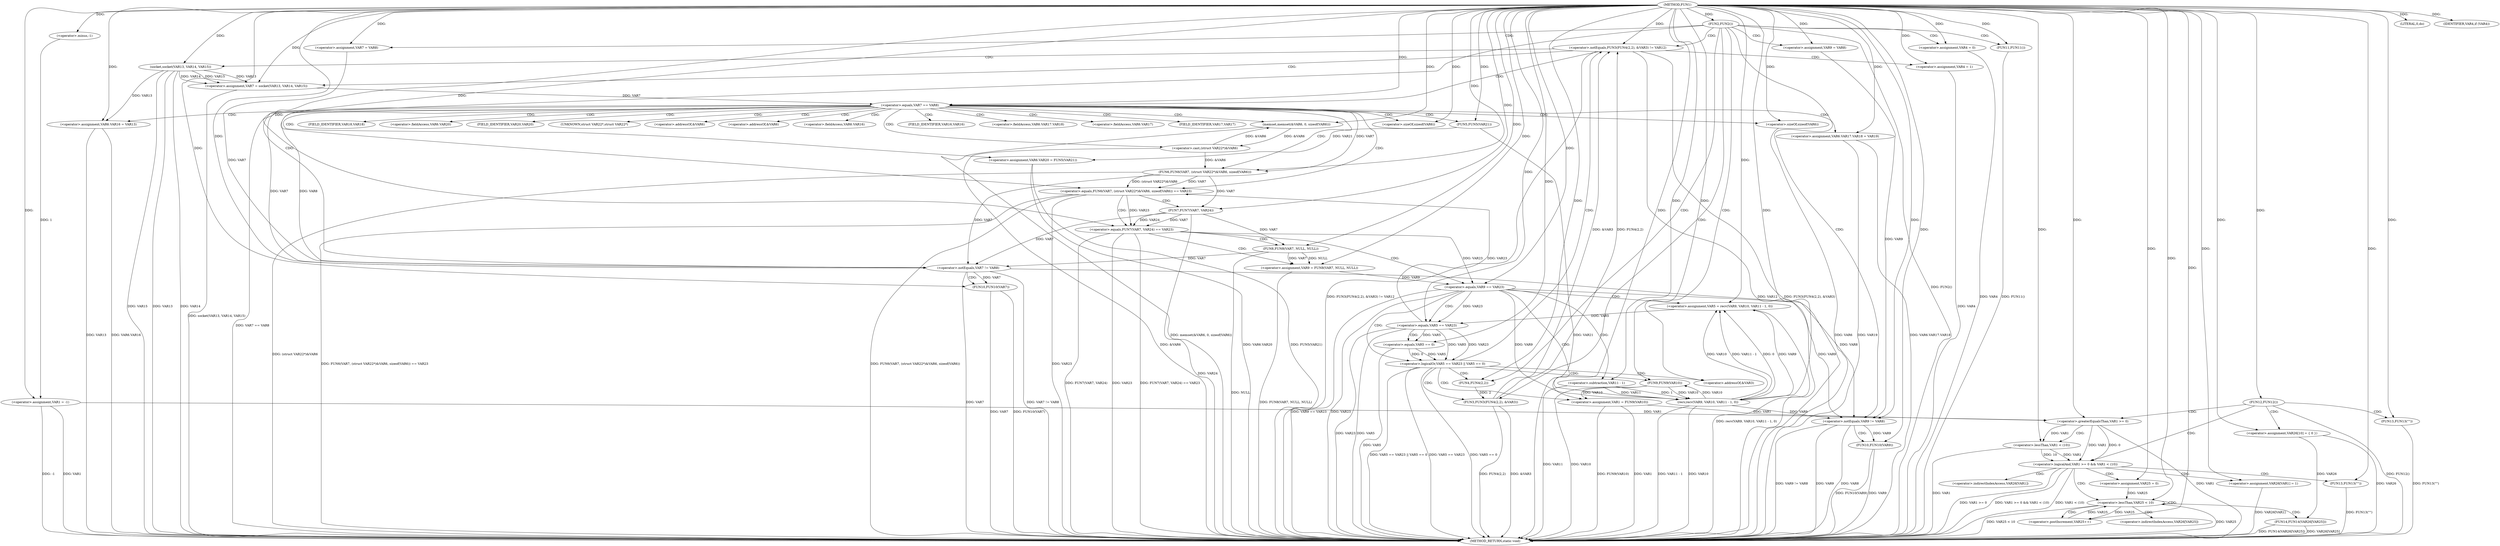 digraph FUN1 {  
"1000100" [label = "(METHOD,FUN1)" ]
"1000298" [label = "(METHOD_RETURN,static void)" ]
"1000103" [label = "(<operator>.assignment,VAR1 = -1)" ]
"1000105" [label = "(<operator>.minus,-1)" ]
"1000108" [label = "(FUN2,FUN2())" ]
"1000113" [label = "(<operator>.assignment,VAR4 = 0)" ]
"1000119" [label = "(<operator>.assignment,VAR7 = VAR8)" ]
"1000123" [label = "(<operator>.assignment,VAR9 = VAR8)" ]
"1000130" [label = "(<operator>.notEquals,FUN3(FUN4(2,2), &VAR3) != VAR12)" ]
"1000131" [label = "(FUN3,FUN3(FUN4(2,2), &VAR3))" ]
"1000132" [label = "(FUN4,FUN4(2,2))" ]
"1000140" [label = "(<operator>.assignment,VAR4 = 1)" ]
"1000143" [label = "(<operator>.assignment,VAR7 = socket(VAR13, VAR14, VAR15))" ]
"1000145" [label = "(socket,socket(VAR13, VAR14, VAR15))" ]
"1000150" [label = "(<operator>.equals,VAR7 == VAR8)" ]
"1000155" [label = "(memset,memset(&VAR6, 0, sizeof(VAR6)))" ]
"1000159" [label = "(<operator>.sizeOf,sizeof(VAR6))" ]
"1000161" [label = "(<operator>.assignment,VAR6.VAR16 = VAR13)" ]
"1000166" [label = "(<operator>.assignment,VAR6.VAR17.VAR18 = VAR19)" ]
"1000173" [label = "(<operator>.assignment,VAR6.VAR20 = FUN5(VAR21))" ]
"1000177" [label = "(FUN5,FUN5(VAR21))" ]
"1000180" [label = "(<operator>.equals,FUN6(VAR7, (struct VAR22*)&VAR6, sizeof(VAR6)) == VAR23)" ]
"1000181" [label = "(FUN6,FUN6(VAR7, (struct VAR22*)&VAR6, sizeof(VAR6)))" ]
"1000183" [label = "(<operator>.cast,(struct VAR22*)&VAR6)" ]
"1000187" [label = "(<operator>.sizeOf,sizeof(VAR6))" ]
"1000193" [label = "(<operator>.equals,FUN7(VAR7, VAR24) == VAR23)" ]
"1000194" [label = "(FUN7,FUN7(VAR7, VAR24))" ]
"1000200" [label = "(<operator>.assignment,VAR9 = FUN8(VAR7, NULL, NULL))" ]
"1000202" [label = "(FUN8,FUN8(VAR7, NULL, NULL))" ]
"1000207" [label = "(<operator>.equals,VAR9 == VAR23)" ]
"1000212" [label = "(<operator>.assignment,VAR5 = recv(VAR9, VAR10, VAR11 - 1, 0))" ]
"1000214" [label = "(recv,recv(VAR9, VAR10, VAR11 - 1, 0))" ]
"1000217" [label = "(<operator>.subtraction,VAR11 - 1)" ]
"1000222" [label = "(<operator>.logicalOr,VAR5 == VAR23 || VAR5 == 0)" ]
"1000223" [label = "(<operator>.equals,VAR5 == VAR23)" ]
"1000226" [label = "(<operator>.equals,VAR5 == 0)" ]
"1000231" [label = "(<operator>.assignment,VAR1 = FUN9(VAR10))" ]
"1000233" [label = "(FUN9,FUN9(VAR10))" ]
"1000235" [label = "(LITERAL,0,do)" ]
"1000237" [label = "(<operator>.notEquals,VAR7 != VAR8)" ]
"1000241" [label = "(FUN10,FUN10(VAR7))" ]
"1000244" [label = "(<operator>.notEquals,VAR9 != VAR8)" ]
"1000248" [label = "(FUN10,FUN10(VAR9))" ]
"1000251" [label = "(IDENTIFIER,VAR4,if (VAR4))" ]
"1000253" [label = "(FUN11,FUN11())" ]
"1000255" [label = "(FUN12,FUN12())" ]
"1000257" [label = "(FUN13,FUN13(\"\"))" ]
"1000264" [label = "(<operator>.assignment,VAR26[10] = { 0 })" ]
"1000267" [label = "(<operator>.logicalAnd,VAR1 >= 0 && VAR1 < (10))" ]
"1000268" [label = "(<operator>.greaterEqualsThan,VAR1 >= 0)" ]
"1000271" [label = "(<operator>.lessThan,VAR1 < (10))" ]
"1000275" [label = "(<operator>.assignment,VAR26[VAR1] = 1)" ]
"1000281" [label = "(<operator>.assignment,VAR25 = 0)" ]
"1000284" [label = "(<operator>.lessThan,VAR25 < 10)" ]
"1000287" [label = "(<operator>.postIncrement,VAR25++)" ]
"1000290" [label = "(FUN14,FUN14(VAR26[VAR25]))" ]
"1000296" [label = "(FUN13,FUN13(\"\"))" ]
"1000135" [label = "(<operator>.addressOf,&VAR3)" ]
"1000156" [label = "(<operator>.addressOf,&VAR6)" ]
"1000162" [label = "(<operator>.fieldAccess,VAR6.VAR16)" ]
"1000164" [label = "(FIELD_IDENTIFIER,VAR16,VAR16)" ]
"1000167" [label = "(<operator>.fieldAccess,VAR6.VAR17.VAR18)" ]
"1000168" [label = "(<operator>.fieldAccess,VAR6.VAR17)" ]
"1000170" [label = "(FIELD_IDENTIFIER,VAR17,VAR17)" ]
"1000171" [label = "(FIELD_IDENTIFIER,VAR18,VAR18)" ]
"1000174" [label = "(<operator>.fieldAccess,VAR6.VAR20)" ]
"1000176" [label = "(FIELD_IDENTIFIER,VAR20,VAR20)" ]
"1000184" [label = "(UNKNOWN,struct VAR22*,struct VAR22*)" ]
"1000185" [label = "(<operator>.addressOf,&VAR6)" ]
"1000276" [label = "(<operator>.indirectIndexAccess,VAR26[VAR1])" ]
"1000291" [label = "(<operator>.indirectIndexAccess,VAR26[VAR25])" ]
  "1000183" -> "1000298"  [ label = "DDG: &VAR6"] 
  "1000180" -> "1000298"  [ label = "DDG: FUN6(VAR7, (struct VAR22*)&VAR6, sizeof(VAR6))"] 
  "1000207" -> "1000298"  [ label = "DDG: VAR9 == VAR23"] 
  "1000275" -> "1000298"  [ label = "DDG: VAR26[VAR1]"] 
  "1000271" -> "1000298"  [ label = "DDG: VAR1"] 
  "1000248" -> "1000298"  [ label = "DDG: FUN10(VAR9)"] 
  "1000187" -> "1000298"  [ label = "DDG: VAR6"] 
  "1000177" -> "1000298"  [ label = "DDG: VAR21"] 
  "1000130" -> "1000298"  [ label = "DDG: FUN3(FUN4(2,2), &VAR3) != VAR12"] 
  "1000290" -> "1000298"  [ label = "DDG: VAR26[VAR25]"] 
  "1000166" -> "1000298"  [ label = "DDG: VAR19"] 
  "1000223" -> "1000298"  [ label = "DDG: VAR23"] 
  "1000193" -> "1000298"  [ label = "DDG: FUN7(VAR7, VAR24)"] 
  "1000226" -> "1000298"  [ label = "DDG: VAR5"] 
  "1000222" -> "1000298"  [ label = "DDG: VAR5 == VAR23"] 
  "1000108" -> "1000298"  [ label = "DDG: FUN2()"] 
  "1000237" -> "1000298"  [ label = "DDG: VAR7 != VAR8"] 
  "1000207" -> "1000298"  [ label = "DDG: VAR23"] 
  "1000284" -> "1000298"  [ label = "DDG: VAR25"] 
  "1000284" -> "1000298"  [ label = "DDG: VAR25 < 10"] 
  "1000231" -> "1000298"  [ label = "DDG: FUN9(VAR10)"] 
  "1000253" -> "1000298"  [ label = "DDG: FUN11()"] 
  "1000290" -> "1000298"  [ label = "DDG: FUN14(VAR26[VAR25])"] 
  "1000214" -> "1000298"  [ label = "DDG: VAR10"] 
  "1000296" -> "1000298"  [ label = "DDG: FUN13(\"\")"] 
  "1000255" -> "1000298"  [ label = "DDG: FUN12()"] 
  "1000103" -> "1000298"  [ label = "DDG: VAR1"] 
  "1000103" -> "1000298"  [ label = "DDG: -1"] 
  "1000222" -> "1000298"  [ label = "DDG: VAR5 == 0"] 
  "1000214" -> "1000298"  [ label = "DDG: VAR11 - 1"] 
  "1000212" -> "1000298"  [ label = "DDG: recv(VAR9, VAR10, VAR11 - 1, 0)"] 
  "1000180" -> "1000298"  [ label = "DDG: VAR23"] 
  "1000237" -> "1000298"  [ label = "DDG: VAR7"] 
  "1000113" -> "1000298"  [ label = "DDG: VAR4"] 
  "1000131" -> "1000298"  [ label = "DDG: FUN4(2,2)"] 
  "1000140" -> "1000298"  [ label = "DDG: VAR4"] 
  "1000264" -> "1000298"  [ label = "DDG: VAR26"] 
  "1000268" -> "1000298"  [ label = "DDG: VAR1"] 
  "1000267" -> "1000298"  [ label = "DDG: VAR1 >= 0"] 
  "1000155" -> "1000298"  [ label = "DDG: memset(&VAR6, 0, sizeof(VAR6))"] 
  "1000166" -> "1000298"  [ label = "DDG: VAR6.VAR17.VAR18"] 
  "1000267" -> "1000298"  [ label = "DDG: VAR1 >= 0 && VAR1 < (10)"] 
  "1000180" -> "1000298"  [ label = "DDG: FUN6(VAR7, (struct VAR22*)&VAR6, sizeof(VAR6)) == VAR23"] 
  "1000217" -> "1000298"  [ label = "DDG: VAR11"] 
  "1000222" -> "1000298"  [ label = "DDG: VAR5 == VAR23 || VAR5 == 0"] 
  "1000145" -> "1000298"  [ label = "DDG: VAR15"] 
  "1000193" -> "1000298"  [ label = "DDG: VAR23"] 
  "1000231" -> "1000298"  [ label = "DDG: VAR1"] 
  "1000131" -> "1000298"  [ label = "DDG: &VAR3"] 
  "1000193" -> "1000298"  [ label = "DDG: FUN7(VAR7, VAR24) == VAR23"] 
  "1000233" -> "1000298"  [ label = "DDG: VAR10"] 
  "1000241" -> "1000298"  [ label = "DDG: VAR7"] 
  "1000143" -> "1000298"  [ label = "DDG: socket(VAR13, VAR14, VAR15)"] 
  "1000173" -> "1000298"  [ label = "DDG: FUN5(VAR21)"] 
  "1000244" -> "1000298"  [ label = "DDG: VAR9 != VAR8"] 
  "1000150" -> "1000298"  [ label = "DDG: VAR7 == VAR8"] 
  "1000257" -> "1000298"  [ label = "DDG: FUN13(\"\")"] 
  "1000202" -> "1000298"  [ label = "DDG: NULL"] 
  "1000244" -> "1000298"  [ label = "DDG: VAR9"] 
  "1000194" -> "1000298"  [ label = "DDG: VAR24"] 
  "1000161" -> "1000298"  [ label = "DDG: VAR6.VAR16"] 
  "1000244" -> "1000298"  [ label = "DDG: VAR8"] 
  "1000145" -> "1000298"  [ label = "DDG: VAR13"] 
  "1000241" -> "1000298"  [ label = "DDG: FUN10(VAR7)"] 
  "1000145" -> "1000298"  [ label = "DDG: VAR14"] 
  "1000267" -> "1000298"  [ label = "DDG: VAR1 < (10)"] 
  "1000181" -> "1000298"  [ label = "DDG: (struct VAR22*)&VAR6"] 
  "1000173" -> "1000298"  [ label = "DDG: VAR6.VAR20"] 
  "1000130" -> "1000298"  [ label = "DDG: VAR12"] 
  "1000248" -> "1000298"  [ label = "DDG: VAR9"] 
  "1000223" -> "1000298"  [ label = "DDG: VAR5"] 
  "1000161" -> "1000298"  [ label = "DDG: VAR13"] 
  "1000130" -> "1000298"  [ label = "DDG: FUN3(FUN4(2,2), &VAR3)"] 
  "1000200" -> "1000298"  [ label = "DDG: FUN8(VAR7, NULL, NULL)"] 
  "1000105" -> "1000103"  [ label = "DDG: 1"] 
  "1000100" -> "1000103"  [ label = "DDG: "] 
  "1000100" -> "1000105"  [ label = "DDG: "] 
  "1000100" -> "1000108"  [ label = "DDG: "] 
  "1000100" -> "1000113"  [ label = "DDG: "] 
  "1000100" -> "1000119"  [ label = "DDG: "] 
  "1000100" -> "1000123"  [ label = "DDG: "] 
  "1000131" -> "1000130"  [ label = "DDG: FUN4(2,2)"] 
  "1000131" -> "1000130"  [ label = "DDG: &VAR3"] 
  "1000132" -> "1000131"  [ label = "DDG: 2"] 
  "1000100" -> "1000132"  [ label = "DDG: "] 
  "1000100" -> "1000130"  [ label = "DDG: "] 
  "1000100" -> "1000140"  [ label = "DDG: "] 
  "1000145" -> "1000143"  [ label = "DDG: VAR13"] 
  "1000145" -> "1000143"  [ label = "DDG: VAR14"] 
  "1000145" -> "1000143"  [ label = "DDG: VAR15"] 
  "1000100" -> "1000143"  [ label = "DDG: "] 
  "1000100" -> "1000145"  [ label = "DDG: "] 
  "1000143" -> "1000150"  [ label = "DDG: VAR7"] 
  "1000100" -> "1000150"  [ label = "DDG: "] 
  "1000183" -> "1000155"  [ label = "DDG: &VAR6"] 
  "1000100" -> "1000155"  [ label = "DDG: "] 
  "1000100" -> "1000159"  [ label = "DDG: "] 
  "1000145" -> "1000161"  [ label = "DDG: VAR13"] 
  "1000100" -> "1000161"  [ label = "DDG: "] 
  "1000100" -> "1000166"  [ label = "DDG: "] 
  "1000177" -> "1000173"  [ label = "DDG: VAR21"] 
  "1000100" -> "1000177"  [ label = "DDG: "] 
  "1000181" -> "1000180"  [ label = "DDG: VAR7"] 
  "1000181" -> "1000180"  [ label = "DDG: (struct VAR22*)&VAR6"] 
  "1000150" -> "1000181"  [ label = "DDG: VAR7"] 
  "1000100" -> "1000181"  [ label = "DDG: "] 
  "1000183" -> "1000181"  [ label = "DDG: &VAR6"] 
  "1000155" -> "1000183"  [ label = "DDG: &VAR6"] 
  "1000100" -> "1000187"  [ label = "DDG: "] 
  "1000223" -> "1000180"  [ label = "DDG: VAR23"] 
  "1000100" -> "1000180"  [ label = "DDG: "] 
  "1000194" -> "1000193"  [ label = "DDG: VAR7"] 
  "1000194" -> "1000193"  [ label = "DDG: VAR24"] 
  "1000181" -> "1000194"  [ label = "DDG: VAR7"] 
  "1000100" -> "1000194"  [ label = "DDG: "] 
  "1000180" -> "1000193"  [ label = "DDG: VAR23"] 
  "1000100" -> "1000193"  [ label = "DDG: "] 
  "1000202" -> "1000200"  [ label = "DDG: VAR7"] 
  "1000202" -> "1000200"  [ label = "DDG: NULL"] 
  "1000100" -> "1000200"  [ label = "DDG: "] 
  "1000194" -> "1000202"  [ label = "DDG: VAR7"] 
  "1000100" -> "1000202"  [ label = "DDG: "] 
  "1000200" -> "1000207"  [ label = "DDG: VAR9"] 
  "1000100" -> "1000207"  [ label = "DDG: "] 
  "1000193" -> "1000207"  [ label = "DDG: VAR23"] 
  "1000214" -> "1000212"  [ label = "DDG: VAR9"] 
  "1000214" -> "1000212"  [ label = "DDG: VAR10"] 
  "1000214" -> "1000212"  [ label = "DDG: VAR11 - 1"] 
  "1000214" -> "1000212"  [ label = "DDG: 0"] 
  "1000100" -> "1000212"  [ label = "DDG: "] 
  "1000207" -> "1000214"  [ label = "DDG: VAR9"] 
  "1000100" -> "1000214"  [ label = "DDG: "] 
  "1000233" -> "1000214"  [ label = "DDG: VAR10"] 
  "1000217" -> "1000214"  [ label = "DDG: VAR11"] 
  "1000217" -> "1000214"  [ label = "DDG: 1"] 
  "1000100" -> "1000217"  [ label = "DDG: "] 
  "1000223" -> "1000222"  [ label = "DDG: VAR5"] 
  "1000223" -> "1000222"  [ label = "DDG: VAR23"] 
  "1000212" -> "1000223"  [ label = "DDG: VAR5"] 
  "1000100" -> "1000223"  [ label = "DDG: "] 
  "1000207" -> "1000223"  [ label = "DDG: VAR23"] 
  "1000226" -> "1000222"  [ label = "DDG: VAR5"] 
  "1000226" -> "1000222"  [ label = "DDG: 0"] 
  "1000223" -> "1000226"  [ label = "DDG: VAR5"] 
  "1000100" -> "1000226"  [ label = "DDG: "] 
  "1000233" -> "1000231"  [ label = "DDG: VAR10"] 
  "1000100" -> "1000231"  [ label = "DDG: "] 
  "1000214" -> "1000233"  [ label = "DDG: VAR10"] 
  "1000100" -> "1000233"  [ label = "DDG: "] 
  "1000100" -> "1000235"  [ label = "DDG: "] 
  "1000181" -> "1000237"  [ label = "DDG: VAR7"] 
  "1000150" -> "1000237"  [ label = "DDG: VAR7"] 
  "1000194" -> "1000237"  [ label = "DDG: VAR7"] 
  "1000202" -> "1000237"  [ label = "DDG: VAR7"] 
  "1000119" -> "1000237"  [ label = "DDG: VAR7"] 
  "1000100" -> "1000237"  [ label = "DDG: "] 
  "1000150" -> "1000237"  [ label = "DDG: VAR8"] 
  "1000237" -> "1000241"  [ label = "DDG: VAR7"] 
  "1000100" -> "1000241"  [ label = "DDG: "] 
  "1000207" -> "1000244"  [ label = "DDG: VAR9"] 
  "1000214" -> "1000244"  [ label = "DDG: VAR9"] 
  "1000123" -> "1000244"  [ label = "DDG: VAR9"] 
  "1000100" -> "1000244"  [ label = "DDG: "] 
  "1000237" -> "1000244"  [ label = "DDG: VAR8"] 
  "1000244" -> "1000248"  [ label = "DDG: VAR9"] 
  "1000100" -> "1000248"  [ label = "DDG: "] 
  "1000100" -> "1000251"  [ label = "DDG: "] 
  "1000100" -> "1000253"  [ label = "DDG: "] 
  "1000100" -> "1000255"  [ label = "DDG: "] 
  "1000100" -> "1000257"  [ label = "DDG: "] 
  "1000100" -> "1000264"  [ label = "DDG: "] 
  "1000268" -> "1000267"  [ label = "DDG: VAR1"] 
  "1000268" -> "1000267"  [ label = "DDG: 0"] 
  "1000103" -> "1000268"  [ label = "DDG: VAR1"] 
  "1000231" -> "1000268"  [ label = "DDG: VAR1"] 
  "1000100" -> "1000268"  [ label = "DDG: "] 
  "1000271" -> "1000267"  [ label = "DDG: VAR1"] 
  "1000271" -> "1000267"  [ label = "DDG: 10"] 
  "1000268" -> "1000271"  [ label = "DDG: VAR1"] 
  "1000100" -> "1000271"  [ label = "DDG: "] 
  "1000100" -> "1000275"  [ label = "DDG: "] 
  "1000100" -> "1000281"  [ label = "DDG: "] 
  "1000281" -> "1000284"  [ label = "DDG: VAR25"] 
  "1000287" -> "1000284"  [ label = "DDG: VAR25"] 
  "1000100" -> "1000284"  [ label = "DDG: "] 
  "1000284" -> "1000287"  [ label = "DDG: VAR25"] 
  "1000100" -> "1000287"  [ label = "DDG: "] 
  "1000264" -> "1000290"  [ label = "DDG: VAR26"] 
  "1000100" -> "1000296"  [ label = "DDG: "] 
  "1000108" -> "1000244"  [ label = "CDG: "] 
  "1000108" -> "1000132"  [ label = "CDG: "] 
  "1000108" -> "1000123"  [ label = "CDG: "] 
  "1000108" -> "1000130"  [ label = "CDG: "] 
  "1000108" -> "1000119"  [ label = "CDG: "] 
  "1000108" -> "1000135"  [ label = "CDG: "] 
  "1000108" -> "1000131"  [ label = "CDG: "] 
  "1000108" -> "1000113"  [ label = "CDG: "] 
  "1000108" -> "1000237"  [ label = "CDG: "] 
  "1000108" -> "1000253"  [ label = "CDG: "] 
  "1000130" -> "1000150"  [ label = "CDG: "] 
  "1000130" -> "1000145"  [ label = "CDG: "] 
  "1000130" -> "1000143"  [ label = "CDG: "] 
  "1000130" -> "1000140"  [ label = "CDG: "] 
  "1000150" -> "1000164"  [ label = "CDG: "] 
  "1000150" -> "1000174"  [ label = "CDG: "] 
  "1000150" -> "1000156"  [ label = "CDG: "] 
  "1000150" -> "1000161"  [ label = "CDG: "] 
  "1000150" -> "1000166"  [ label = "CDG: "] 
  "1000150" -> "1000180"  [ label = "CDG: "] 
  "1000150" -> "1000183"  [ label = "CDG: "] 
  "1000150" -> "1000167"  [ label = "CDG: "] 
  "1000150" -> "1000176"  [ label = "CDG: "] 
  "1000150" -> "1000187"  [ label = "CDG: "] 
  "1000150" -> "1000185"  [ label = "CDG: "] 
  "1000150" -> "1000168"  [ label = "CDG: "] 
  "1000150" -> "1000159"  [ label = "CDG: "] 
  "1000150" -> "1000173"  [ label = "CDG: "] 
  "1000150" -> "1000155"  [ label = "CDG: "] 
  "1000150" -> "1000170"  [ label = "CDG: "] 
  "1000150" -> "1000171"  [ label = "CDG: "] 
  "1000150" -> "1000184"  [ label = "CDG: "] 
  "1000150" -> "1000177"  [ label = "CDG: "] 
  "1000150" -> "1000162"  [ label = "CDG: "] 
  "1000150" -> "1000181"  [ label = "CDG: "] 
  "1000180" -> "1000194"  [ label = "CDG: "] 
  "1000180" -> "1000193"  [ label = "CDG: "] 
  "1000193" -> "1000200"  [ label = "CDG: "] 
  "1000193" -> "1000207"  [ label = "CDG: "] 
  "1000193" -> "1000202"  [ label = "CDG: "] 
  "1000207" -> "1000222"  [ label = "CDG: "] 
  "1000207" -> "1000214"  [ label = "CDG: "] 
  "1000207" -> "1000217"  [ label = "CDG: "] 
  "1000207" -> "1000212"  [ label = "CDG: "] 
  "1000207" -> "1000223"  [ label = "CDG: "] 
  "1000222" -> "1000233"  [ label = "CDG: "] 
  "1000222" -> "1000231"  [ label = "CDG: "] 
  "1000222" -> "1000132"  [ label = "CDG: "] 
  "1000222" -> "1000130"  [ label = "CDG: "] 
  "1000222" -> "1000135"  [ label = "CDG: "] 
  "1000222" -> "1000131"  [ label = "CDG: "] 
  "1000223" -> "1000226"  [ label = "CDG: "] 
  "1000237" -> "1000241"  [ label = "CDG: "] 
  "1000244" -> "1000248"  [ label = "CDG: "] 
  "1000255" -> "1000268"  [ label = "CDG: "] 
  "1000255" -> "1000267"  [ label = "CDG: "] 
  "1000255" -> "1000257"  [ label = "CDG: "] 
  "1000255" -> "1000264"  [ label = "CDG: "] 
  "1000267" -> "1000276"  [ label = "CDG: "] 
  "1000267" -> "1000281"  [ label = "CDG: "] 
  "1000267" -> "1000284"  [ label = "CDG: "] 
  "1000267" -> "1000296"  [ label = "CDG: "] 
  "1000267" -> "1000275"  [ label = "CDG: "] 
  "1000268" -> "1000271"  [ label = "CDG: "] 
  "1000284" -> "1000291"  [ label = "CDG: "] 
  "1000284" -> "1000284"  [ label = "CDG: "] 
  "1000284" -> "1000290"  [ label = "CDG: "] 
  "1000284" -> "1000287"  [ label = "CDG: "] 
}
